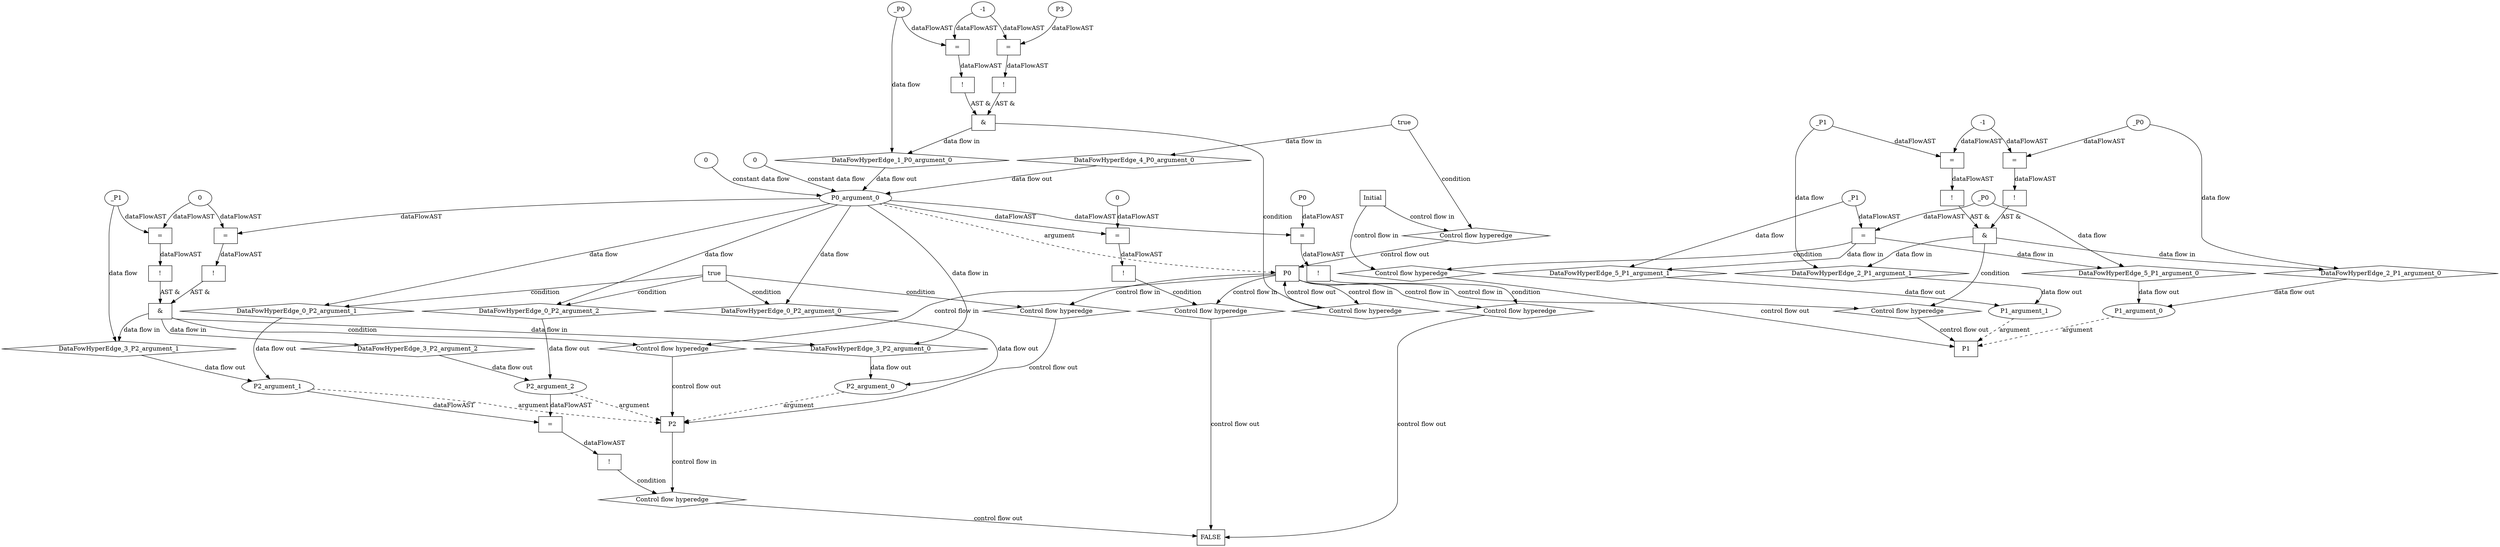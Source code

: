 digraph dag {
"P0" [label="P0" nodeName="P0" class=cfn  shape="rect"];
"P1" [label="P1" nodeName="P1" class=cfn  shape="rect"];
"P2" [label="P2" nodeName="P2" class=cfn  shape="rect"];
FALSE [label="FALSE" nodeName=FALSE class=cfn  shape="rect"];
Initial [label="Initial" nodeName=Initial class=cfn  shape="rect"];
ControlFowHyperEdge_0 [label="Control flow hyperedge" nodeName=ControlFowHyperEdge_0 class=controlFlowHyperEdge shape="diamond"];
"P0" -> ControlFowHyperEdge_0 [label="control flow in"]
ControlFowHyperEdge_0 -> "P2" [label="control flow out"]
ControlFowHyperEdge_1 [label="Control flow hyperedge" nodeName=ControlFowHyperEdge_1 class=controlFlowHyperEdge shape="diamond"];
"P0" -> ControlFowHyperEdge_1 [label="control flow in"]
ControlFowHyperEdge_1 -> "P0" [label="control flow out"]
ControlFowHyperEdge_2 [label="Control flow hyperedge" nodeName=ControlFowHyperEdge_2 class=controlFlowHyperEdge shape="diamond"];
"P0" -> ControlFowHyperEdge_2 [label="control flow in"]
ControlFowHyperEdge_2 -> "P1" [label="control flow out"]
ControlFowHyperEdge_3 [label="Control flow hyperedge" nodeName=ControlFowHyperEdge_3 class=controlFlowHyperEdge shape="diamond"];
"P0" -> ControlFowHyperEdge_3 [label="control flow in"]
ControlFowHyperEdge_3 -> "P2" [label="control flow out"]
ControlFowHyperEdge_4 [label="Control flow hyperedge" nodeName=ControlFowHyperEdge_4 class=controlFlowHyperEdge shape="diamond"];
"Initial" -> ControlFowHyperEdge_4 [label="control flow in"]
ControlFowHyperEdge_4 -> "P0" [label="control flow out"]
ControlFowHyperEdge_5 [label="Control flow hyperedge" nodeName=ControlFowHyperEdge_5 class=controlFlowHyperEdge shape="diamond"];
"Initial" -> ControlFowHyperEdge_5 [label="control flow in"]
ControlFowHyperEdge_5 -> "P1" [label="control flow out"]
ControlFowHyperEdge_6 [label="Control flow hyperedge" nodeName=ControlFowHyperEdge_6 class=controlFlowHyperEdge shape="diamond"];
"P0" -> ControlFowHyperEdge_6 [label="control flow in"]
ControlFowHyperEdge_6 -> "FALSE" [label="control flow out"]
ControlFowHyperEdge_7 [label="Control flow hyperedge" nodeName=ControlFowHyperEdge_7 class=controlFlowHyperEdge shape="diamond"];
"P0" -> ControlFowHyperEdge_7 [label="control flow in"]
ControlFowHyperEdge_7 -> "FALSE" [label="control flow out"]
ControlFowHyperEdge_8 [label="Control flow hyperedge" nodeName=ControlFowHyperEdge_8 class=controlFlowHyperEdge shape="diamond"];
"P2" -> ControlFowHyperEdge_8 [label="control flow in"]
ControlFowHyperEdge_8 -> "FALSE" [label="control flow out"]
"P2_argument_0" [label="P2_argument_0" nodeName=argument0 class=argument  head="P2" shape="oval"];
"P2_argument_0" -> "P2"[label="argument" style="dashed"]
"P2_argument_1" [label="P2_argument_1" nodeName=argument1 class=argument  head="P2" shape="oval"];
"P2_argument_1" -> "P2"[label="argument" style="dashed"]
"P2_argument_2" [label="P2_argument_2" nodeName=argument2 class=argument  head="P2" shape="oval"];
"P2_argument_2" -> "P2"[label="argument" style="dashed"]
"P0_argument_0" [label="P0_argument_0" nodeName=argument0 class=argument  head="P0" shape="oval"];
"P0_argument_0" -> "P0"[label="argument" style="dashed"]
"P1_argument_0" [label="P1_argument_0" nodeName=argument0 class=argument  head="P1" shape="oval"];
"P1_argument_0" -> "P1"[label="argument" style="dashed"]
"P1_argument_1" [label="P1_argument_1" nodeName=argument1 class=argument  head="P1" shape="oval"];
"P1_argument_1" -> "P1"[label="argument" style="dashed"]

"true_0" [label="true" nodeName="true_0" class=true shape="rect"];
"true_0" -> "ControlFowHyperEdge_0" [label="condition"];

"P0_argument_0" -> "DataFowHyperEdge_0_P2_argument_0" [label="data flow"];

"P0_argument_0" -> "DataFowHyperEdge_0_P2_argument_1" [label="data flow"];

"P0_argument_0" -> "DataFowHyperEdge_0_P2_argument_2" [label="data flow"];
"xxxP0___P0_1xxx_and" [label="&" nodeName="xxxP0___P0_1xxx_and" class=Operator shape="rect"];
"xxxP0___P0_1xxxguard_0_node_0" [label="!" nodeName="xxxP0___P0_1xxxguard_0_node_0" class=Operator shape="rect"];
"xxxP0___P0_1xxxguard_0_node_1" [label="=" nodeName="xxxP0___P0_1xxxguard_0_node_1" class=Operator  shape="rect"];
"xxxP0___P0_1xxxguard_0_node_2" [label="P3" nodeName="xxxP0___P0_1xxxguard_0_node_2" class=Constant ];
"xxxP0___P0_1xxxguard_0_node_3" [label="-1" nodeName="xxxP0___P0_1xxxguard_0_node_3" class=Literal ];
"xxxP0___P0_1xxxguard_0_node_1" -> "xxxP0___P0_1xxxguard_0_node_0"[label="dataFlowAST"]
"xxxP0___P0_1xxxguard_0_node_2" -> "xxxP0___P0_1xxxguard_0_node_1"[label="dataFlowAST"]
"xxxP0___P0_1xxxguard_0_node_3" -> "xxxP0___P0_1xxxguard_0_node_1"[label="dataFlowAST"]

"xxxP0___P0_1xxxguard_0_node_0" -> "xxxP0___P0_1xxx_and" [label="AST &"];
"xxxP0___P0_1xxxguard1_node_0" [label="!" nodeName="xxxP0___P0_1xxxguard1_node_0" class=Operator shape="rect"];
"xxxP0___P0_1xxxguard1_node_1" [label="=" nodeName="xxxP0___P0_1xxxguard1_node_1" class=Operator  shape="rect"];
"xxxP0___P0_1xxxguard1_node_1" -> "xxxP0___P0_1xxxguard1_node_0"[label="dataFlowAST"]
"xxxP0___P0_1xxxdataFlow_0_node_0" -> "xxxP0___P0_1xxxguard1_node_1"[label="dataFlowAST"]
"xxxP0___P0_1xxxguard_0_node_3" -> "xxxP0___P0_1xxxguard1_node_1"[label="dataFlowAST"]

"xxxP0___P0_1xxxguard1_node_0" -> "xxxP0___P0_1xxx_and" [label="AST &"];
"xxxP0___P0_1xxx_and" -> "ControlFowHyperEdge_1" [label="condition"];
"xxxP0___P0_1xxxdataFlow_0_node_0" [label="_P0" nodeName="xxxP0___P0_1xxxdataFlow_0_node_0" class=Constant ];

"xxxP0___P0_1xxxdataFlow_0_node_0" -> "DataFowHyperEdge_1_P0_argument_0" [label="data flow"];
"xxxP1___P0_2xxx_and" [label="&" nodeName="xxxP1___P0_2xxx_and" class=Operator shape="rect"];
"xxxP1___P0_2xxxguard_0_node_0" [label="!" nodeName="xxxP1___P0_2xxxguard_0_node_0" class=Operator shape="rect"];
"xxxP1___P0_2xxxguard_0_node_1" [label="=" nodeName="xxxP1___P0_2xxxguard_0_node_1" class=Operator  shape="rect"];
"xxxP1___P0_2xxxguard_0_node_3" [label="-1" nodeName="xxxP1___P0_2xxxguard_0_node_3" class=Literal ];
"xxxP1___P0_2xxxguard_0_node_1" -> "xxxP1___P0_2xxxguard_0_node_0"[label="dataFlowAST"]
"xxxP1___P0_2xxxdataFlow1_node_0" -> "xxxP1___P0_2xxxguard_0_node_1"[label="dataFlowAST"]
"xxxP1___P0_2xxxguard_0_node_3" -> "xxxP1___P0_2xxxguard_0_node_1"[label="dataFlowAST"]

"xxxP1___P0_2xxxguard_0_node_0" -> "xxxP1___P0_2xxx_and" [label="AST &"];
"xxxP1___P0_2xxxguard1_node_0" [label="!" nodeName="xxxP1___P0_2xxxguard1_node_0" class=Operator shape="rect"];
"xxxP1___P0_2xxxguard1_node_1" [label="=" nodeName="xxxP1___P0_2xxxguard1_node_1" class=Operator  shape="rect"];
"xxxP1___P0_2xxxguard1_node_1" -> "xxxP1___P0_2xxxguard1_node_0"[label="dataFlowAST"]
"xxxP1___P0_2xxxdataFlow_0_node_0" -> "xxxP1___P0_2xxxguard1_node_1"[label="dataFlowAST"]
"xxxP1___P0_2xxxguard_0_node_3" -> "xxxP1___P0_2xxxguard1_node_1"[label="dataFlowAST"]

"xxxP1___P0_2xxxguard1_node_0" -> "xxxP1___P0_2xxx_and" [label="AST &"];
"xxxP1___P0_2xxx_and" -> "ControlFowHyperEdge_2" [label="condition"];
"xxxP1___P0_2xxxdataFlow_0_node_0" [label="_P0" nodeName="xxxP1___P0_2xxxdataFlow_0_node_0" class=Constant ];

"xxxP1___P0_2xxxdataFlow_0_node_0" -> "DataFowHyperEdge_2_P1_argument_0" [label="data flow"];
"xxxP1___P0_2xxxdataFlow1_node_0" [label="_P1" nodeName="xxxP1___P0_2xxxdataFlow1_node_0" class=Constant ];

"xxxP1___P0_2xxxdataFlow1_node_0" -> "DataFowHyperEdge_2_P1_argument_1" [label="data flow"];
"xxxP2___P0_3xxx_and" [label="&" nodeName="xxxP2___P0_3xxx_and" class=Operator shape="rect"];
"xxxP2___P0_3xxxguard_0_node_0" [label="!" nodeName="xxxP2___P0_3xxxguard_0_node_0" class=Operator shape="rect"];
"xxxP2___P0_3xxxguard_0_node_1" [label="=" nodeName="xxxP2___P0_3xxxguard_0_node_1" class=Operator  shape="rect"];
"xxxP2___P0_3xxxguard_0_node_3" [label="0" nodeName="xxxP2___P0_3xxxguard_0_node_3" class=Literal ];
"xxxP2___P0_3xxxguard_0_node_1" -> "xxxP2___P0_3xxxguard_0_node_0"[label="dataFlowAST"]
"xxxP2___P0_3xxxdataFlow_0_node_0" -> "xxxP2___P0_3xxxguard_0_node_1"[label="dataFlowAST"]
"xxxP2___P0_3xxxguard_0_node_3" -> "xxxP2___P0_3xxxguard_0_node_1"[label="dataFlowAST"]

"xxxP2___P0_3xxxguard_0_node_0" -> "xxxP2___P0_3xxx_and" [label="AST &"];
"xxxP2___P0_3xxxguard1_node_0" [label="!" nodeName="xxxP2___P0_3xxxguard1_node_0" class=Operator shape="rect"];
"xxxP2___P0_3xxxguard1_node_1" [label="=" nodeName="xxxP2___P0_3xxxguard1_node_1" class=Operator  shape="rect"];
"xxxP2___P0_3xxxguard1_node_1" -> "xxxP2___P0_3xxxguard1_node_0"[label="dataFlowAST"]
"P0_argument_0" -> "xxxP2___P0_3xxxguard1_node_1"[label="dataFlowAST"]
"xxxP2___P0_3xxxguard_0_node_3" -> "xxxP2___P0_3xxxguard1_node_1"[label="dataFlowAST"]

"xxxP2___P0_3xxxguard1_node_0" -> "xxxP2___P0_3xxx_and" [label="AST &"];
"xxxP2___P0_3xxx_and" -> "ControlFowHyperEdge_3" [label="condition"];
"xxxP2___P0_3xxxdataFlow_0_node_0" [label="_P1" nodeName="xxxP2___P0_3xxxdataFlow_0_node_0" class=Constant ];

"xxxP2___P0_3xxxdataFlow_0_node_0" -> "DataFowHyperEdge_3_P2_argument_1" [label="data flow"];
"xxxP0___Initial_4xxxguard_0_node_0" [label="true" nodeName="xxxP0___Initial_4xxxguard_0_node_0" class=BoolValue ];

"xxxP0___Initial_4xxxguard_0_node_0" -> "ControlFowHyperEdge_4" [label="condition"];
"xxxP1___Initial_5xxxguard_0_node_0" [label="=" nodeName="xxxP1___Initial_5xxxguard_0_node_0" class=Operator  shape="rect"];
"xxxP1___Initial_5xxxdataFlow1_node_0" -> "xxxP1___Initial_5xxxguard_0_node_0"[label="dataFlowAST"]
"xxxP1___Initial_5xxxdataFlow_0_node_0" -> "xxxP1___Initial_5xxxguard_0_node_0"[label="dataFlowAST"]

"xxxP1___Initial_5xxxguard_0_node_0" -> "ControlFowHyperEdge_5" [label="condition"];
"xxxP1___Initial_5xxxdataFlow_0_node_0" [label="_P0" nodeName="xxxP1___Initial_5xxxdataFlow_0_node_0" class=Constant ];

"xxxP1___Initial_5xxxdataFlow_0_node_0" -> "DataFowHyperEdge_5_P1_argument_0" [label="data flow"];
"xxxP1___Initial_5xxxdataFlow1_node_0" [label="_P1" nodeName="xxxP1___Initial_5xxxdataFlow1_node_0" class=Constant ];

"xxxP1___Initial_5xxxdataFlow1_node_0" -> "DataFowHyperEdge_5_P1_argument_1" [label="data flow"];
"xxxFALSE___P0_6xxxguard_0_node_0" [label="!" nodeName="xxxFALSE___P0_6xxxguard_0_node_0" class=Operator shape="rect"];
"xxxFALSE___P0_6xxxguard_0_node_1" [label="=" nodeName="xxxFALSE___P0_6xxxguard_0_node_1" class=Operator  shape="rect"];
"xxxFALSE___P0_6xxxguard_0_node_2" [label="P0" nodeName="xxxFALSE___P0_6xxxguard_0_node_2" class=Constant ];
"xxxFALSE___P0_6xxxguard_0_node_1" -> "xxxFALSE___P0_6xxxguard_0_node_0"[label="dataFlowAST"]
"xxxFALSE___P0_6xxxguard_0_node_2" -> "xxxFALSE___P0_6xxxguard_0_node_1"[label="dataFlowAST"]
"P0_argument_0" -> "xxxFALSE___P0_6xxxguard_0_node_1"[label="dataFlowAST"]

"xxxFALSE___P0_6xxxguard_0_node_0" -> "ControlFowHyperEdge_6" [label="condition"];
"xxxFALSE___P0_7xxxguard_0_node_0" [label="!" nodeName="xxxFALSE___P0_7xxxguard_0_node_0" class=Operator shape="rect"];
"xxxFALSE___P0_7xxxguard_0_node_1" [label="=" nodeName="xxxFALSE___P0_7xxxguard_0_node_1" class=Operator  shape="rect"];
"xxxFALSE___P0_7xxxguard_0_node_3" [label="0" nodeName="xxxFALSE___P0_7xxxguard_0_node_3" class=Literal ];
"xxxFALSE___P0_7xxxguard_0_node_1" -> "xxxFALSE___P0_7xxxguard_0_node_0"[label="dataFlowAST"]
"P0_argument_0" -> "xxxFALSE___P0_7xxxguard_0_node_1"[label="dataFlowAST"]
"xxxFALSE___P0_7xxxguard_0_node_3" -> "xxxFALSE___P0_7xxxguard_0_node_1"[label="dataFlowAST"]

"xxxFALSE___P0_7xxxguard_0_node_0" -> "ControlFowHyperEdge_7" [label="condition"];
"xxxFALSE___P2_8xxxguard_0_node_0" [label="!" nodeName="xxxFALSE___P2_8xxxguard_0_node_0" class=Operator shape="rect"];
"xxxFALSE___P2_8xxxguard_0_node_1" [label="=" nodeName="xxxFALSE___P2_8xxxguard_0_node_1" class=Operator  shape="rect"];
"xxxFALSE___P2_8xxxguard_0_node_1" -> "xxxFALSE___P2_8xxxguard_0_node_0"[label="dataFlowAST"]
"P2_argument_2" -> "xxxFALSE___P2_8xxxguard_0_node_1"[label="dataFlowAST"]
"P2_argument_1" -> "xxxFALSE___P2_8xxxguard_0_node_1"[label="dataFlowAST"]

"xxxFALSE___P2_8xxxguard_0_node_0" -> "ControlFowHyperEdge_8" [label="condition"];
"DataFowHyperEdge_0_P2_argument_0" [label="DataFowHyperEdge_0_P2_argument_0" nodeName="DataFowHyperEdge_0_P2_argument_0" class=DataFlowHyperedge shape="diamond"];
"DataFowHyperEdge_0_P2_argument_0" -> "P2_argument_0"[label="data flow out"]
"true_0" -> "DataFowHyperEdge_0_P2_argument_0" [label="condition"];
"DataFowHyperEdge_0_P2_argument_1" [label="DataFowHyperEdge_0_P2_argument_1" nodeName="DataFowHyperEdge_0_P2_argument_1" class=DataFlowHyperedge shape="diamond"];
"DataFowHyperEdge_0_P2_argument_1" -> "P2_argument_1"[label="data flow out"]
"true_0" -> "DataFowHyperEdge_0_P2_argument_1" [label="condition"];
"DataFowHyperEdge_0_P2_argument_2" [label="DataFowHyperEdge_0_P2_argument_2" nodeName="DataFowHyperEdge_0_P2_argument_2" class=DataFlowHyperedge shape="diamond"];
"DataFowHyperEdge_0_P2_argument_2" -> "P2_argument_2"[label="data flow out"]
"true_0" -> "DataFowHyperEdge_0_P2_argument_2" [label="condition"];
"DataFowHyperEdge_1_P0_argument_0" [label="DataFowHyperEdge_1_P0_argument_0" nodeName="DataFowHyperEdge_1_P0_argument_0" class=DataFlowHyperedge shape="diamond"];
"DataFowHyperEdge_1_P0_argument_0" -> "P0_argument_0"[label="data flow out"]
"xxxP0___P0_1xxx_and" -> "DataFowHyperEdge_1_P0_argument_0"[label="data flow in"]
"DataFowHyperEdge_2_P1_argument_0" [label="DataFowHyperEdge_2_P1_argument_0" nodeName="DataFowHyperEdge_2_P1_argument_0" class=DataFlowHyperedge shape="diamond"];
"DataFowHyperEdge_2_P1_argument_0" -> "P1_argument_0"[label="data flow out"]
"xxxP1___P0_2xxx_and" -> "DataFowHyperEdge_2_P1_argument_0"[label="data flow in"]
"DataFowHyperEdge_2_P1_argument_1" [label="DataFowHyperEdge_2_P1_argument_1" nodeName="DataFowHyperEdge_2_P1_argument_1" class=DataFlowHyperedge shape="diamond"];
"DataFowHyperEdge_2_P1_argument_1" -> "P1_argument_1"[label="data flow out"]
"xxxP1___P0_2xxx_and" -> "DataFowHyperEdge_2_P1_argument_1"[label="data flow in"]
"DataFowHyperEdge_3_P2_argument_0" [label="DataFowHyperEdge_3_P2_argument_0" nodeName="DataFowHyperEdge_3_P2_argument_0" class=DataFlowHyperedge shape="diamond"];
"DataFowHyperEdge_3_P2_argument_0" -> "P2_argument_0"[label="data flow out"]
"xxxP2___P0_3xxx_and" -> "DataFowHyperEdge_3_P2_argument_0"[label="data flow in"]
"DataFowHyperEdge_3_P2_argument_1" [label="DataFowHyperEdge_3_P2_argument_1" nodeName="DataFowHyperEdge_3_P2_argument_1" class=DataFlowHyperedge shape="diamond"];
"DataFowHyperEdge_3_P2_argument_1" -> "P2_argument_1"[label="data flow out"]
"xxxP2___P0_3xxx_and" -> "DataFowHyperEdge_3_P2_argument_1"[label="data flow in"]
"DataFowHyperEdge_3_P2_argument_2" [label="DataFowHyperEdge_3_P2_argument_2" nodeName="DataFowHyperEdge_3_P2_argument_2" class=DataFlowHyperedge shape="diamond"];
"DataFowHyperEdge_3_P2_argument_2" -> "P2_argument_2"[label="data flow out"]
"xxxP2___P0_3xxx_and" -> "DataFowHyperEdge_3_P2_argument_2"[label="data flow in"]
"DataFowHyperEdge_4_P0_argument_0" [label="DataFowHyperEdge_4_P0_argument_0" nodeName="DataFowHyperEdge_4_P0_argument_0" class=DataFlowHyperedge shape="diamond"];
"DataFowHyperEdge_4_P0_argument_0" -> "P0_argument_0"[label="data flow out"]
"xxxP0___Initial_4xxxguard_0_node_0" -> "DataFowHyperEdge_4_P0_argument_0"[label="data flow in"]
"DataFowHyperEdge_5_P1_argument_0" [label="DataFowHyperEdge_5_P1_argument_0" nodeName="DataFowHyperEdge_5_P1_argument_0" class=DataFlowHyperedge shape="diamond"];
"DataFowHyperEdge_5_P1_argument_0" -> "P1_argument_0"[label="data flow out"]
"xxxP1___Initial_5xxxguard_0_node_0" -> "DataFowHyperEdge_5_P1_argument_0"[label="data flow in"]
"DataFowHyperEdge_5_P1_argument_1" [label="DataFowHyperEdge_5_P1_argument_1" nodeName="DataFowHyperEdge_5_P1_argument_1" class=DataFlowHyperedge shape="diamond"];
"DataFowHyperEdge_5_P1_argument_1" -> "P1_argument_1"[label="data flow out"]
"xxxP1___Initial_5xxxguard_0_node_0" -> "DataFowHyperEdge_5_P1_argument_1"[label="data flow in"]
"xxxP2___P0_0xxxP0_argument_0_constant_0" [label="0" nodeName="xxxP2___P0_0xxxP0_argument_0_constant_0" class=Constant];
"xxxP2___P0_0xxxP0_argument_0_constant_0" -> "P0_argument_0" [label="constant data flow"];
"xxxFALSE___P0_6xxxP0_argument_0_constant_0" [label="0" nodeName="xxxFALSE___P0_6xxxP0_argument_0_constant_0" class=Constant];
"xxxFALSE___P0_6xxxP0_argument_0_constant_0" -> "P0_argument_0" [label="constant data flow"];
"P0_argument_0" -> "DataFowHyperEdge_3_P2_argument_0"[label="data flow in"]




}
